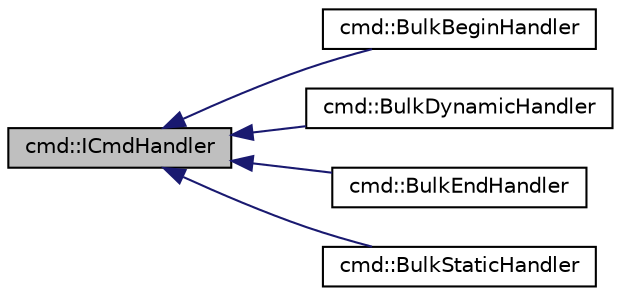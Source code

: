 digraph "cmd::ICmdHandler"
{
  edge [fontname="Helvetica",fontsize="10",labelfontname="Helvetica",labelfontsize="10"];
  node [fontname="Helvetica",fontsize="10",shape=record];
  rankdir="LR";
  Node1 [label="cmd::ICmdHandler",height=0.2,width=0.4,color="black", fillcolor="grey75", style="filled", fontcolor="black"];
  Node1 -> Node2 [dir="back",color="midnightblue",fontsize="10",style="solid",fontname="Helvetica"];
  Node2 [label="cmd::BulkBeginHandler",height=0.2,width=0.4,color="black", fillcolor="white", style="filled",URL="$classcmd_1_1_bulk_begin_handler.html"];
  Node1 -> Node3 [dir="back",color="midnightblue",fontsize="10",style="solid",fontname="Helvetica"];
  Node3 [label="cmd::BulkDynamicHandler",height=0.2,width=0.4,color="black", fillcolor="white", style="filled",URL="$classcmd_1_1_bulk_dynamic_handler.html"];
  Node1 -> Node4 [dir="back",color="midnightblue",fontsize="10",style="solid",fontname="Helvetica"];
  Node4 [label="cmd::BulkEndHandler",height=0.2,width=0.4,color="black", fillcolor="white", style="filled",URL="$classcmd_1_1_bulk_end_handler.html"];
  Node1 -> Node5 [dir="back",color="midnightblue",fontsize="10",style="solid",fontname="Helvetica"];
  Node5 [label="cmd::BulkStaticHandler",height=0.2,width=0.4,color="black", fillcolor="white", style="filled",URL="$classcmd_1_1_bulk_static_handler.html"];
}
